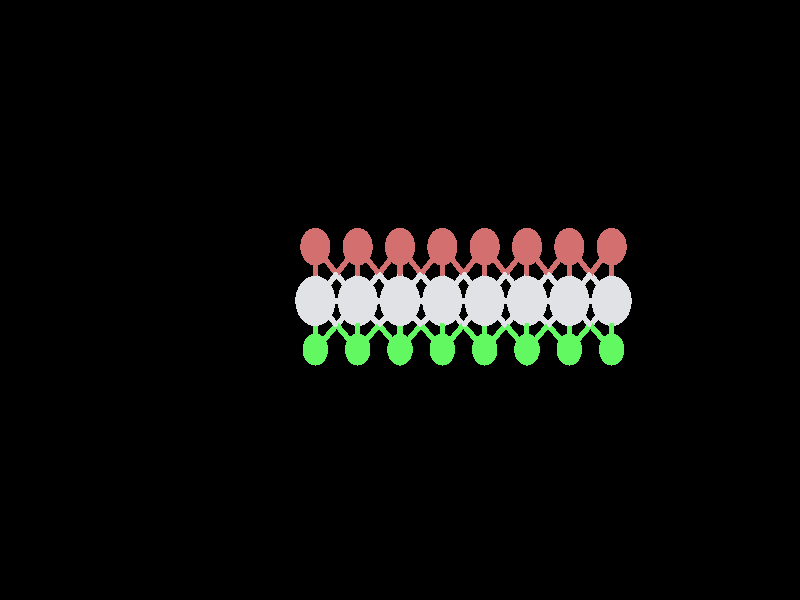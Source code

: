 #include "colors.inc"
#include "finish.inc"

global_settings {assumed_gamma 1 max_trace_level 6}
background {color White transmit 1.0}
camera {orthographic
  right -31.94*x up 19.14*y
  direction 1.00*z
  location <0,0,50.00> look_at <0,0,0>}


light_source {<  2.00,   3.00,  40.00> color White
  area_light <0.70, 0, 0>, <0, 0.70, 0>, 3, 3
  adaptive 1 jitter}
// no fog
#declare simple = finish {phong 0.7}
#declare pale = finish {ambient 0.5 diffuse 0.85 roughness 0.001 specular 0.200 }
#declare intermediate = finish {ambient 0.3 diffuse 0.6 specular 0.1 roughness 0.04}
#declare vmd = finish {ambient 0.0 diffuse 0.65 phong 0.1 phong_size 40.0 specular 0.5 }
#declare jmol = finish {ambient 0.2 diffuse 0.6 specular 1 roughness 0.001 metallic}
#declare ase2 = finish {ambient 0.05 brilliance 3 diffuse 0.6 metallic specular 0.7 roughness 0.04 reflection 0.15}
#declare ase3 = finish {ambient 0.15 brilliance 2 diffuse 0.6 metallic specular 1.0 roughness 0.001 reflection 0.0}
#declare glass = finish {ambient 0.05 diffuse 0.3 specular 1.0 roughness 0.001}
#declare glass2 = finish {ambient 0.01 diffuse 0.3 specular 1.0 reflection 0.25 roughness 0.001}
#declare Rcell = 0.000;
#declare Rbond = 0.100;

#macro atom(LOC, R, COL, TRANS, FIN)
  sphere{LOC, R texture{pigment{color COL transmit TRANS} finish{FIN}}}
#end
#macro constrain(LOC, R, COL, TRANS FIN)
union{torus{R, Rcell rotate 45*z texture{pigment{color COL transmit TRANS} finish{FIN}}}
     torus{R, Rcell rotate -45*z texture{pigment{color COL transmit TRANS} finish{FIN}}}
     translate LOC}
#end

cylinder {< -5.07,  -9.12,  -0.00>, < 15.21,  -9.12,  -0.00>, Rcell pigment {Black}}
cylinder {<-15.21,  -9.12, -17.56>, <  5.07,  -9.12, -17.56>, Rcell pigment {Black}}
cylinder {<-15.21,   9.12, -17.56>, <  5.07,   9.12, -17.56>, Rcell pigment {Black}}
cylinder {< -5.07,   9.12,  -0.00>, < 15.21,   9.12,   0.00>, Rcell pigment {Black}}
cylinder {< -5.07,  -9.12,  -0.00>, <-15.21,  -9.12, -17.56>, Rcell pigment {Black}}
cylinder {< 15.21,  -9.12,  -0.00>, <  5.07,  -9.12, -17.56>, Rcell pigment {Black}}
cylinder {< 15.21,   9.12,   0.00>, <  5.07,   9.12, -17.56>, Rcell pigment {Black}}
cylinder {< -5.07,   9.12,  -0.00>, <-15.21,   9.12, -17.56>, Rcell pigment {Black}}
cylinder {< -5.07,  -9.12,  -0.00>, < -5.07,   9.12,  -0.00>, Rcell pigment {Black}}
cylinder {< 15.21,  -9.12,  -0.00>, < 15.21,   9.12,   0.00>, Rcell pigment {Black}}
cylinder {<  5.07,  -9.12, -17.56>, <  5.07,   9.12, -17.56>, Rcell pigment {Black}}
cylinder {<-15.21,  -9.12, -17.56>, <-15.21,   9.12, -17.56>, Rcell pigment {Black}}
atom(< -3.38,  -0.03,  -2.93>, 0.80, rgb <0.75, 0.76, 0.78>, 0.0, ase3) // #0
atom(< -1.69,   1.70,  -3.90>, 0.60, rgb <0.65, 0.16, 0.16>, 0.0, ase3) // #1
atom(< -1.69,  -1.58,  -3.90>, 0.51, rgb <0.12, 0.94, 0.12>, 0.0, ase3) // #2
atom(< -3.38,   1.70,  -6.83>, 0.60, rgb <0.65, 0.16, 0.16>, 0.0, ase3) // #3
atom(< -3.38,  -1.58,  -6.83>, 0.51, rgb <0.12, 0.94, 0.12>, 0.0, ase3) // #4
atom(<  0.00,  -0.03,  -2.93>, 0.80, rgb <0.75, 0.76, 0.78>, 0.0, ase3) // #5
atom(<  1.69,   1.70,  -3.90>, 0.60, rgb <0.65, 0.16, 0.16>, 0.0, ase3) // #6
atom(<  1.69,  -1.58,  -3.90>, 0.51, rgb <0.12, 0.94, 0.12>, 0.0, ase3) // #7
atom(< -1.69,  -0.03,  -5.85>, 0.80, rgb <0.75, 0.76, 0.78>, 0.0, ase3) // #8
atom(<  0.00,   1.70,  -6.83>, 0.60, rgb <0.65, 0.16, 0.16>, 0.0, ase3) // #9
atom(<  0.00,  -1.58,  -6.83>, 0.51, rgb <0.12, 0.94, 0.12>, 0.0, ase3) // #10
atom(< -3.38,  -0.03,  -8.78>, 0.80, rgb <0.75, 0.76, 0.78>, 0.0, ase3) // #11
atom(< -1.69,   1.70,  -9.76>, 0.60, rgb <0.65, 0.16, 0.16>, 0.0, ase3) // #12
atom(< -1.69,  -1.58,  -9.76>, 0.51, rgb <0.12, 0.94, 0.12>, 0.0, ase3) // #13
atom(< -3.38,   1.70, -12.68>, 0.60, rgb <0.65, 0.16, 0.16>, 0.0, ase3) // #14
atom(< -3.38,  -1.58, -12.68>, 0.51, rgb <0.12, 0.94, 0.12>, 0.0, ase3) // #15
atom(<  3.38,  -0.03,  -2.93>, 0.80, rgb <0.75, 0.76, 0.78>, 0.0, ase3) // #16
atom(<  5.07,   1.70,  -3.90>, 0.60, rgb <0.65, 0.16, 0.16>, 0.0, ase3) // #17
atom(<  5.07,  -1.58,  -3.90>, 0.51, rgb <0.12, 0.94, 0.12>, 0.0, ase3) // #18
atom(<  1.69,  -0.03,  -5.85>, 0.80, rgb <0.75, 0.76, 0.78>, 0.0, ase3) // #19
atom(<  3.38,   1.70,  -6.83>, 0.60, rgb <0.65, 0.16, 0.16>, 0.0, ase3) // #20
atom(<  3.38,  -1.58,  -6.83>, 0.51, rgb <0.12, 0.94, 0.12>, 0.0, ase3) // #21
atom(<  0.00,  -0.03,  -8.78>, 0.80, rgb <0.75, 0.76, 0.78>, 0.0, ase3) // #22
atom(<  1.69,   1.70,  -9.76>, 0.60, rgb <0.65, 0.16, 0.16>, 0.0, ase3) // #23
atom(<  1.69,  -1.58,  -9.76>, 0.51, rgb <0.12, 0.94, 0.12>, 0.0, ase3) // #24
atom(< -1.69,  -0.03, -11.71>, 0.80, rgb <0.75, 0.76, 0.78>, 0.0, ase3) // #25
atom(<  0.00,   1.70, -12.68>, 0.60, rgb <0.65, 0.16, 0.16>, 0.0, ase3) // #26
atom(<  0.00,  -1.58, -12.68>, 0.51, rgb <0.12, 0.94, 0.12>, 0.0, ase3) // #27
atom(<  6.76,  -0.03,  -2.93>, 0.80, rgb <0.75, 0.76, 0.78>, 0.0, ase3) // #28
atom(<  8.45,   1.70,  -3.90>, 0.60, rgb <0.65, 0.16, 0.16>, 0.0, ase3) // #29
atom(<  8.45,  -1.58,  -3.90>, 0.51, rgb <0.12, 0.94, 0.12>, 0.0, ase3) // #30
atom(<  5.07,  -0.03,  -5.85>, 0.80, rgb <0.75, 0.76, 0.78>, 0.0, ase3) // #31
atom(<  6.76,   1.70,  -6.83>, 0.60, rgb <0.65, 0.16, 0.16>, 0.0, ase3) // #32
atom(<  6.76,  -1.58,  -6.83>, 0.51, rgb <0.12, 0.94, 0.12>, 0.0, ase3) // #33
atom(<  3.38,  -0.03,  -8.78>, 0.80, rgb <0.75, 0.76, 0.78>, 0.0, ase3) // #34
atom(<  5.07,   1.70,  -9.76>, 0.60, rgb <0.65, 0.16, 0.16>, 0.0, ase3) // #35
atom(<  5.07,  -1.58,  -9.76>, 0.51, rgb <0.12, 0.94, 0.12>, 0.0, ase3) // #36
atom(<  1.69,  -0.03, -11.71>, 0.80, rgb <0.75, 0.76, 0.78>, 0.0, ase3) // #37
atom(<  3.38,   1.70, -12.68>, 0.60, rgb <0.65, 0.16, 0.16>, 0.0, ase3) // #38
atom(<  3.38,  -1.58, -12.68>, 0.51, rgb <0.12, 0.94, 0.12>, 0.0, ase3) // #39
atom(<  8.45,  -0.03,  -5.85>, 0.80, rgb <0.75, 0.76, 0.78>, 0.0, ase3) // #40
atom(<  6.76,  -0.03,  -8.78>, 0.80, rgb <0.75, 0.76, 0.78>, 0.0, ase3) // #41
atom(<  8.45,   1.70,  -9.76>, 0.60, rgb <0.65, 0.16, 0.16>, 0.0, ase3) // #42
atom(<  8.45,  -1.58,  -9.76>, 0.51, rgb <0.12, 0.94, 0.12>, 0.0, ase3) // #43
atom(<  5.07,  -0.03, -11.71>, 0.80, rgb <0.75, 0.76, 0.78>, 0.0, ase3) // #44
atom(<  6.76,   1.70, -12.68>, 0.60, rgb <0.65, 0.16, 0.16>, 0.0, ase3) // #45
atom(<  6.76,  -1.58, -12.68>, 0.51, rgb <0.12, 0.94, 0.12>, 0.0, ase3) // #46
cylinder {< -3.38,  -0.03,  -2.93>, < -2.53,   0.83,  -3.41>, Rbond texture{pigment {color rgb <0.75, 0.76, 0.78> transmit 0.0} finish{ase3}}}
cylinder {< -1.69,   1.70,  -3.90>, < -2.53,   0.83,  -3.41>, Rbond texture{pigment {color rgb <0.65, 0.16, 0.16> transmit 0.0} finish{ase3}}}
cylinder {< -3.38,  -0.03,  -2.93>, < -1.69,  -0.03,  -2.93>, Rbond texture{pigment {color rgb <0.75, 0.76, 0.78> transmit 0.0} finish{ase3}}}
cylinder {<  0.00,  -0.03,  -2.93>, < -1.69,  -0.03,  -2.93>, Rbond texture{pigment {color rgb <0.75, 0.76, 0.78> transmit 0.0} finish{ase3}}}
cylinder {< -3.38,  -0.03,  -2.93>, < -2.53,  -0.03,  -4.39>, Rbond texture{pigment {color rgb <0.75, 0.76, 0.78> transmit 0.0} finish{ase3}}}
cylinder {< -1.69,  -0.03,  -5.85>, < -2.53,  -0.03,  -4.39>, Rbond texture{pigment {color rgb <0.75, 0.76, 0.78> transmit 0.0} finish{ase3}}}
cylinder {< -3.38,  -0.03,  -2.93>, < -2.53,  -0.80,  -3.41>, Rbond texture{pigment {color rgb <0.75, 0.76, 0.78> transmit 0.0} finish{ase3}}}
cylinder {< -1.69,  -1.58,  -3.90>, < -2.53,  -0.80,  -3.41>, Rbond texture{pigment {color rgb <0.12, 0.94, 0.12> transmit 0.0} finish{ase3}}}
cylinder {< -1.69,   1.70,  -3.90>, < -0.84,   0.83,  -3.41>, Rbond texture{pigment {color rgb <0.65, 0.16, 0.16> transmit 0.0} finish{ase3}}}
cylinder {<  0.00,  -0.03,  -2.93>, < -0.84,   0.83,  -3.41>, Rbond texture{pigment {color rgb <0.75, 0.76, 0.78> transmit 0.0} finish{ase3}}}
cylinder {< -1.69,   1.70,  -3.90>, < -1.69,   0.83,  -4.88>, Rbond texture{pigment {color rgb <0.65, 0.16, 0.16> transmit 0.0} finish{ase3}}}
cylinder {< -1.69,  -0.03,  -5.85>, < -1.69,   0.83,  -4.88>, Rbond texture{pigment {color rgb <0.75, 0.76, 0.78> transmit 0.0} finish{ase3}}}
cylinder {< -1.69,  -1.58,  -3.90>, < -0.84,  -0.80,  -3.41>, Rbond texture{pigment {color rgb <0.12, 0.94, 0.12> transmit 0.0} finish{ase3}}}
cylinder {<  0.00,  -0.03,  -2.93>, < -0.84,  -0.80,  -3.41>, Rbond texture{pigment {color rgb <0.75, 0.76, 0.78> transmit 0.0} finish{ase3}}}
cylinder {< -1.69,  -1.58,  -3.90>, < -1.69,  -0.80,  -4.88>, Rbond texture{pigment {color rgb <0.12, 0.94, 0.12> transmit 0.0} finish{ase3}}}
cylinder {< -1.69,  -0.03,  -5.85>, < -1.69,  -0.80,  -4.88>, Rbond texture{pigment {color rgb <0.75, 0.76, 0.78> transmit 0.0} finish{ase3}}}
cylinder {< -3.38,   1.70,  -6.83>, < -2.53,   0.83,  -6.34>, Rbond texture{pigment {color rgb <0.65, 0.16, 0.16> transmit 0.0} finish{ase3}}}
cylinder {< -1.69,  -0.03,  -5.85>, < -2.53,   0.83,  -6.34>, Rbond texture{pigment {color rgb <0.75, 0.76, 0.78> transmit 0.0} finish{ase3}}}
cylinder {< -3.38,   1.70,  -6.83>, < -3.38,   0.83,  -7.80>, Rbond texture{pigment {color rgb <0.65, 0.16, 0.16> transmit 0.0} finish{ase3}}}
cylinder {< -3.38,  -0.03,  -8.78>, < -3.38,   0.83,  -7.80>, Rbond texture{pigment {color rgb <0.75, 0.76, 0.78> transmit 0.0} finish{ase3}}}
cylinder {< -3.38,  -1.58,  -6.83>, < -2.53,  -0.80,  -6.34>, Rbond texture{pigment {color rgb <0.12, 0.94, 0.12> transmit 0.0} finish{ase3}}}
cylinder {< -1.69,  -0.03,  -5.85>, < -2.53,  -0.80,  -6.34>, Rbond texture{pigment {color rgb <0.75, 0.76, 0.78> transmit 0.0} finish{ase3}}}
cylinder {< -3.38,  -1.58,  -6.83>, < -3.38,  -0.80,  -7.80>, Rbond texture{pigment {color rgb <0.12, 0.94, 0.12> transmit 0.0} finish{ase3}}}
cylinder {< -3.38,  -0.03,  -8.78>, < -3.38,  -0.80,  -7.80>, Rbond texture{pigment {color rgb <0.75, 0.76, 0.78> transmit 0.0} finish{ase3}}}
cylinder {<  0.00,  -0.03,  -2.93>, <  0.84,  -0.03,  -4.39>, Rbond texture{pigment {color rgb <0.75, 0.76, 0.78> transmit 0.0} finish{ase3}}}
cylinder {<  1.69,  -0.03,  -5.85>, <  0.84,  -0.03,  -4.39>, Rbond texture{pigment {color rgb <0.75, 0.76, 0.78> transmit 0.0} finish{ase3}}}
cylinder {<  0.00,  -0.03,  -2.93>, < -0.84,  -0.03,  -4.39>, Rbond texture{pigment {color rgb <0.75, 0.76, 0.78> transmit 0.0} finish{ase3}}}
cylinder {< -1.69,  -0.03,  -5.85>, < -0.84,  -0.03,  -4.39>, Rbond texture{pigment {color rgb <0.75, 0.76, 0.78> transmit 0.0} finish{ase3}}}
cylinder {<  0.00,  -0.03,  -2.93>, <  0.84,   0.83,  -3.41>, Rbond texture{pigment {color rgb <0.75, 0.76, 0.78> transmit 0.0} finish{ase3}}}
cylinder {<  1.69,   1.70,  -3.90>, <  0.84,   0.83,  -3.41>, Rbond texture{pigment {color rgb <0.65, 0.16, 0.16> transmit 0.0} finish{ase3}}}
cylinder {<  0.00,  -0.03,  -2.93>, <  0.84,  -0.80,  -3.41>, Rbond texture{pigment {color rgb <0.75, 0.76, 0.78> transmit 0.0} finish{ase3}}}
cylinder {<  1.69,  -1.58,  -3.90>, <  0.84,  -0.80,  -3.41>, Rbond texture{pigment {color rgb <0.12, 0.94, 0.12> transmit 0.0} finish{ase3}}}
cylinder {<  0.00,  -0.03,  -2.93>, <  1.69,  -0.03,  -2.93>, Rbond texture{pigment {color rgb <0.75, 0.76, 0.78> transmit 0.0} finish{ase3}}}
cylinder {<  3.38,  -0.03,  -2.93>, <  1.69,  -0.03,  -2.93>, Rbond texture{pigment {color rgb <0.75, 0.76, 0.78> transmit 0.0} finish{ase3}}}
cylinder {<  1.69,   1.70,  -3.90>, <  1.69,   0.83,  -4.88>, Rbond texture{pigment {color rgb <0.65, 0.16, 0.16> transmit 0.0} finish{ase3}}}
cylinder {<  1.69,  -0.03,  -5.85>, <  1.69,   0.83,  -4.88>, Rbond texture{pigment {color rgb <0.75, 0.76, 0.78> transmit 0.0} finish{ase3}}}
cylinder {<  1.69,   1.70,  -3.90>, <  2.53,   0.83,  -3.41>, Rbond texture{pigment {color rgb <0.65, 0.16, 0.16> transmit 0.0} finish{ase3}}}
cylinder {<  3.38,  -0.03,  -2.93>, <  2.53,   0.83,  -3.41>, Rbond texture{pigment {color rgb <0.75, 0.76, 0.78> transmit 0.0} finish{ase3}}}
cylinder {<  1.69,  -1.58,  -3.90>, <  1.69,  -0.80,  -4.88>, Rbond texture{pigment {color rgb <0.12, 0.94, 0.12> transmit 0.0} finish{ase3}}}
cylinder {<  1.69,  -0.03,  -5.85>, <  1.69,  -0.80,  -4.88>, Rbond texture{pigment {color rgb <0.75, 0.76, 0.78> transmit 0.0} finish{ase3}}}
cylinder {<  1.69,  -1.58,  -3.90>, <  2.53,  -0.80,  -3.41>, Rbond texture{pigment {color rgb <0.12, 0.94, 0.12> transmit 0.0} finish{ase3}}}
cylinder {<  3.38,  -0.03,  -2.93>, <  2.53,  -0.80,  -3.41>, Rbond texture{pigment {color rgb <0.75, 0.76, 0.78> transmit 0.0} finish{ase3}}}
cylinder {< -1.69,  -0.03,  -5.85>, <  0.00,  -0.03,  -5.85>, Rbond texture{pigment {color rgb <0.75, 0.76, 0.78> transmit 0.0} finish{ase3}}}
cylinder {<  1.69,  -0.03,  -5.85>, <  0.00,  -0.03,  -5.85>, Rbond texture{pigment {color rgb <0.75, 0.76, 0.78> transmit 0.0} finish{ase3}}}
cylinder {< -1.69,  -0.03,  -5.85>, < -0.84,   0.83,  -6.34>, Rbond texture{pigment {color rgb <0.75, 0.76, 0.78> transmit 0.0} finish{ase3}}}
cylinder {<  0.00,   1.70,  -6.83>, < -0.84,   0.83,  -6.34>, Rbond texture{pigment {color rgb <0.65, 0.16, 0.16> transmit 0.0} finish{ase3}}}
cylinder {< -1.69,  -0.03,  -5.85>, < -0.84,  -0.80,  -6.34>, Rbond texture{pigment {color rgb <0.75, 0.76, 0.78> transmit 0.0} finish{ase3}}}
cylinder {<  0.00,  -1.58,  -6.83>, < -0.84,  -0.80,  -6.34>, Rbond texture{pigment {color rgb <0.12, 0.94, 0.12> transmit 0.0} finish{ase3}}}
cylinder {< -1.69,  -0.03,  -5.85>, < -2.53,  -0.03,  -7.32>, Rbond texture{pigment {color rgb <0.75, 0.76, 0.78> transmit 0.0} finish{ase3}}}
cylinder {< -3.38,  -0.03,  -8.78>, < -2.53,  -0.03,  -7.32>, Rbond texture{pigment {color rgb <0.75, 0.76, 0.78> transmit 0.0} finish{ase3}}}
cylinder {< -1.69,  -0.03,  -5.85>, < -0.84,  -0.03,  -7.32>, Rbond texture{pigment {color rgb <0.75, 0.76, 0.78> transmit 0.0} finish{ase3}}}
cylinder {<  0.00,  -0.03,  -8.78>, < -0.84,  -0.03,  -7.32>, Rbond texture{pigment {color rgb <0.75, 0.76, 0.78> transmit 0.0} finish{ase3}}}
cylinder {<  0.00,   1.70,  -6.83>, <  0.84,   0.83,  -6.34>, Rbond texture{pigment {color rgb <0.65, 0.16, 0.16> transmit 0.0} finish{ase3}}}
cylinder {<  1.69,  -0.03,  -5.85>, <  0.84,   0.83,  -6.34>, Rbond texture{pigment {color rgb <0.75, 0.76, 0.78> transmit 0.0} finish{ase3}}}
cylinder {<  0.00,   1.70,  -6.83>, <  0.00,   0.83,  -7.80>, Rbond texture{pigment {color rgb <0.65, 0.16, 0.16> transmit 0.0} finish{ase3}}}
cylinder {<  0.00,  -0.03,  -8.78>, <  0.00,   0.83,  -7.80>, Rbond texture{pigment {color rgb <0.75, 0.76, 0.78> transmit 0.0} finish{ase3}}}
cylinder {<  0.00,  -1.58,  -6.83>, <  0.84,  -0.80,  -6.34>, Rbond texture{pigment {color rgb <0.12, 0.94, 0.12> transmit 0.0} finish{ase3}}}
cylinder {<  1.69,  -0.03,  -5.85>, <  0.84,  -0.80,  -6.34>, Rbond texture{pigment {color rgb <0.75, 0.76, 0.78> transmit 0.0} finish{ase3}}}
cylinder {<  0.00,  -1.58,  -6.83>, <  0.00,  -0.80,  -7.80>, Rbond texture{pigment {color rgb <0.12, 0.94, 0.12> transmit 0.0} finish{ase3}}}
cylinder {<  0.00,  -0.03,  -8.78>, <  0.00,  -0.80,  -7.80>, Rbond texture{pigment {color rgb <0.75, 0.76, 0.78> transmit 0.0} finish{ase3}}}
cylinder {< -3.38,  -0.03,  -8.78>, < -2.53,  -0.80,  -9.27>, Rbond texture{pigment {color rgb <0.75, 0.76, 0.78> transmit 0.0} finish{ase3}}}
cylinder {< -1.69,  -1.58,  -9.76>, < -2.53,  -0.80,  -9.27>, Rbond texture{pigment {color rgb <0.12, 0.94, 0.12> transmit 0.0} finish{ase3}}}
cylinder {< -3.38,  -0.03,  -8.78>, < -2.53,  -0.03, -10.24>, Rbond texture{pigment {color rgb <0.75, 0.76, 0.78> transmit 0.0} finish{ase3}}}
cylinder {< -1.69,  -0.03, -11.71>, < -2.53,  -0.03, -10.24>, Rbond texture{pigment {color rgb <0.75, 0.76, 0.78> transmit 0.0} finish{ase3}}}
cylinder {< -3.38,  -0.03,  -8.78>, < -2.53,   0.83,  -9.27>, Rbond texture{pigment {color rgb <0.75, 0.76, 0.78> transmit 0.0} finish{ase3}}}
cylinder {< -1.69,   1.70,  -9.76>, < -2.53,   0.83,  -9.27>, Rbond texture{pigment {color rgb <0.65, 0.16, 0.16> transmit 0.0} finish{ase3}}}
cylinder {< -3.38,  -0.03,  -8.78>, < -1.69,  -0.03,  -8.78>, Rbond texture{pigment {color rgb <0.75, 0.76, 0.78> transmit 0.0} finish{ase3}}}
cylinder {<  0.00,  -0.03,  -8.78>, < -1.69,  -0.03,  -8.78>, Rbond texture{pigment {color rgb <0.75, 0.76, 0.78> transmit 0.0} finish{ase3}}}
cylinder {< -1.69,   1.70,  -9.76>, < -1.69,   0.83, -10.73>, Rbond texture{pigment {color rgb <0.65, 0.16, 0.16> transmit 0.0} finish{ase3}}}
cylinder {< -1.69,  -0.03, -11.71>, < -1.69,   0.83, -10.73>, Rbond texture{pigment {color rgb <0.75, 0.76, 0.78> transmit 0.0} finish{ase3}}}
cylinder {< -1.69,   1.70,  -9.76>, < -0.84,   0.83,  -9.27>, Rbond texture{pigment {color rgb <0.65, 0.16, 0.16> transmit 0.0} finish{ase3}}}
cylinder {<  0.00,  -0.03,  -8.78>, < -0.84,   0.83,  -9.27>, Rbond texture{pigment {color rgb <0.75, 0.76, 0.78> transmit 0.0} finish{ase3}}}
cylinder {< -1.69,  -1.58,  -9.76>, < -1.69,  -0.80, -10.73>, Rbond texture{pigment {color rgb <0.12, 0.94, 0.12> transmit 0.0} finish{ase3}}}
cylinder {< -1.69,  -0.03, -11.71>, < -1.69,  -0.80, -10.73>, Rbond texture{pigment {color rgb <0.75, 0.76, 0.78> transmit 0.0} finish{ase3}}}
cylinder {< -1.69,  -1.58,  -9.76>, < -0.84,  -0.80,  -9.27>, Rbond texture{pigment {color rgb <0.12, 0.94, 0.12> transmit 0.0} finish{ase3}}}
cylinder {<  0.00,  -0.03,  -8.78>, < -0.84,  -0.80,  -9.27>, Rbond texture{pigment {color rgb <0.75, 0.76, 0.78> transmit 0.0} finish{ase3}}}
cylinder {< -3.38,   1.70, -12.68>, < -2.53,   0.83, -12.19>, Rbond texture{pigment {color rgb <0.65, 0.16, 0.16> transmit 0.0} finish{ase3}}}
cylinder {< -1.69,  -0.03, -11.71>, < -2.53,   0.83, -12.19>, Rbond texture{pigment {color rgb <0.75, 0.76, 0.78> transmit 0.0} finish{ase3}}}
cylinder {< -3.38,  -1.58, -12.68>, < -2.53,  -0.80, -12.19>, Rbond texture{pigment {color rgb <0.12, 0.94, 0.12> transmit 0.0} finish{ase3}}}
cylinder {< -1.69,  -0.03, -11.71>, < -2.53,  -0.80, -12.19>, Rbond texture{pigment {color rgb <0.75, 0.76, 0.78> transmit 0.0} finish{ase3}}}
cylinder {<  3.38,  -0.03,  -2.93>, <  2.53,  -0.03,  -4.39>, Rbond texture{pigment {color rgb <0.75, 0.76, 0.78> transmit 0.0} finish{ase3}}}
cylinder {<  1.69,  -0.03,  -5.85>, <  2.53,  -0.03,  -4.39>, Rbond texture{pigment {color rgb <0.75, 0.76, 0.78> transmit 0.0} finish{ase3}}}
cylinder {<  3.38,  -0.03,  -2.93>, <  5.07,  -0.03,  -2.93>, Rbond texture{pigment {color rgb <0.75, 0.76, 0.78> transmit 0.0} finish{ase3}}}
cylinder {<  6.76,  -0.03,  -2.93>, <  5.07,  -0.03,  -2.93>, Rbond texture{pigment {color rgb <0.75, 0.76, 0.78> transmit 0.0} finish{ase3}}}
cylinder {<  3.38,  -0.03,  -2.93>, <  4.22,   0.83,  -3.41>, Rbond texture{pigment {color rgb <0.75, 0.76, 0.78> transmit 0.0} finish{ase3}}}
cylinder {<  5.07,   1.70,  -3.90>, <  4.22,   0.83,  -3.41>, Rbond texture{pigment {color rgb <0.65, 0.16, 0.16> transmit 0.0} finish{ase3}}}
cylinder {<  3.38,  -0.03,  -2.93>, <  4.22,  -0.80,  -3.41>, Rbond texture{pigment {color rgb <0.75, 0.76, 0.78> transmit 0.0} finish{ase3}}}
cylinder {<  5.07,  -1.58,  -3.90>, <  4.22,  -0.80,  -3.41>, Rbond texture{pigment {color rgb <0.12, 0.94, 0.12> transmit 0.0} finish{ase3}}}
cylinder {<  3.38,  -0.03,  -2.93>, <  4.22,  -0.03,  -4.39>, Rbond texture{pigment {color rgb <0.75, 0.76, 0.78> transmit 0.0} finish{ase3}}}
cylinder {<  5.07,  -0.03,  -5.85>, <  4.22,  -0.03,  -4.39>, Rbond texture{pigment {color rgb <0.75, 0.76, 0.78> transmit 0.0} finish{ase3}}}
cylinder {<  5.07,   1.70,  -3.90>, <  5.91,   0.83,  -3.41>, Rbond texture{pigment {color rgb <0.65, 0.16, 0.16> transmit 0.0} finish{ase3}}}
cylinder {<  6.76,  -0.03,  -2.93>, <  5.91,   0.83,  -3.41>, Rbond texture{pigment {color rgb <0.75, 0.76, 0.78> transmit 0.0} finish{ase3}}}
cylinder {<  5.07,   1.70,  -3.90>, <  5.07,   0.83,  -4.88>, Rbond texture{pigment {color rgb <0.65, 0.16, 0.16> transmit 0.0} finish{ase3}}}
cylinder {<  5.07,  -0.03,  -5.85>, <  5.07,   0.83,  -4.88>, Rbond texture{pigment {color rgb <0.75, 0.76, 0.78> transmit 0.0} finish{ase3}}}
cylinder {<  5.07,  -1.58,  -3.90>, <  5.91,  -0.80,  -3.41>, Rbond texture{pigment {color rgb <0.12, 0.94, 0.12> transmit 0.0} finish{ase3}}}
cylinder {<  6.76,  -0.03,  -2.93>, <  5.91,  -0.80,  -3.41>, Rbond texture{pigment {color rgb <0.75, 0.76, 0.78> transmit 0.0} finish{ase3}}}
cylinder {<  5.07,  -1.58,  -3.90>, <  5.07,  -0.80,  -4.88>, Rbond texture{pigment {color rgb <0.12, 0.94, 0.12> transmit 0.0} finish{ase3}}}
cylinder {<  5.07,  -0.03,  -5.85>, <  5.07,  -0.80,  -4.88>, Rbond texture{pigment {color rgb <0.75, 0.76, 0.78> transmit 0.0} finish{ase3}}}
cylinder {<  1.69,  -0.03,  -5.85>, <  0.84,  -0.03,  -7.32>, Rbond texture{pigment {color rgb <0.75, 0.76, 0.78> transmit 0.0} finish{ase3}}}
cylinder {<  0.00,  -0.03,  -8.78>, <  0.84,  -0.03,  -7.32>, Rbond texture{pigment {color rgb <0.75, 0.76, 0.78> transmit 0.0} finish{ase3}}}
cylinder {<  1.69,  -0.03,  -5.85>, <  2.53,  -0.80,  -6.34>, Rbond texture{pigment {color rgb <0.75, 0.76, 0.78> transmit 0.0} finish{ase3}}}
cylinder {<  3.38,  -1.58,  -6.83>, <  2.53,  -0.80,  -6.34>, Rbond texture{pigment {color rgb <0.12, 0.94, 0.12> transmit 0.0} finish{ase3}}}
cylinder {<  1.69,  -0.03,  -5.85>, <  2.53,   0.83,  -6.34>, Rbond texture{pigment {color rgb <0.75, 0.76, 0.78> transmit 0.0} finish{ase3}}}
cylinder {<  3.38,   1.70,  -6.83>, <  2.53,   0.83,  -6.34>, Rbond texture{pigment {color rgb <0.65, 0.16, 0.16> transmit 0.0} finish{ase3}}}
cylinder {<  1.69,  -0.03,  -5.85>, <  3.38,  -0.03,  -5.85>, Rbond texture{pigment {color rgb <0.75, 0.76, 0.78> transmit 0.0} finish{ase3}}}
cylinder {<  5.07,  -0.03,  -5.85>, <  3.38,  -0.03,  -5.85>, Rbond texture{pigment {color rgb <0.75, 0.76, 0.78> transmit 0.0} finish{ase3}}}
cylinder {<  1.69,  -0.03,  -5.85>, <  2.53,  -0.03,  -7.32>, Rbond texture{pigment {color rgb <0.75, 0.76, 0.78> transmit 0.0} finish{ase3}}}
cylinder {<  3.38,  -0.03,  -8.78>, <  2.53,  -0.03,  -7.32>, Rbond texture{pigment {color rgb <0.75, 0.76, 0.78> transmit 0.0} finish{ase3}}}
cylinder {<  3.38,   1.70,  -6.83>, <  4.22,   0.83,  -6.34>, Rbond texture{pigment {color rgb <0.65, 0.16, 0.16> transmit 0.0} finish{ase3}}}
cylinder {<  5.07,  -0.03,  -5.85>, <  4.22,   0.83,  -6.34>, Rbond texture{pigment {color rgb <0.75, 0.76, 0.78> transmit 0.0} finish{ase3}}}
cylinder {<  3.38,   1.70,  -6.83>, <  3.38,   0.83,  -7.80>, Rbond texture{pigment {color rgb <0.65, 0.16, 0.16> transmit 0.0} finish{ase3}}}
cylinder {<  3.38,  -0.03,  -8.78>, <  3.38,   0.83,  -7.80>, Rbond texture{pigment {color rgb <0.75, 0.76, 0.78> transmit 0.0} finish{ase3}}}
cylinder {<  3.38,  -1.58,  -6.83>, <  4.22,  -0.80,  -6.34>, Rbond texture{pigment {color rgb <0.12, 0.94, 0.12> transmit 0.0} finish{ase3}}}
cylinder {<  5.07,  -0.03,  -5.85>, <  4.22,  -0.80,  -6.34>, Rbond texture{pigment {color rgb <0.75, 0.76, 0.78> transmit 0.0} finish{ase3}}}
cylinder {<  3.38,  -1.58,  -6.83>, <  3.38,  -0.80,  -7.80>, Rbond texture{pigment {color rgb <0.12, 0.94, 0.12> transmit 0.0} finish{ase3}}}
cylinder {<  3.38,  -0.03,  -8.78>, <  3.38,  -0.80,  -7.80>, Rbond texture{pigment {color rgb <0.75, 0.76, 0.78> transmit 0.0} finish{ase3}}}
cylinder {<  0.00,  -0.03,  -8.78>, < -0.84,  -0.03, -10.24>, Rbond texture{pigment {color rgb <0.75, 0.76, 0.78> transmit 0.0} finish{ase3}}}
cylinder {< -1.69,  -0.03, -11.71>, < -0.84,  -0.03, -10.24>, Rbond texture{pigment {color rgb <0.75, 0.76, 0.78> transmit 0.0} finish{ase3}}}
cylinder {<  0.00,  -0.03,  -8.78>, <  0.84,   0.83,  -9.27>, Rbond texture{pigment {color rgb <0.75, 0.76, 0.78> transmit 0.0} finish{ase3}}}
cylinder {<  1.69,   1.70,  -9.76>, <  0.84,   0.83,  -9.27>, Rbond texture{pigment {color rgb <0.65, 0.16, 0.16> transmit 0.0} finish{ase3}}}
cylinder {<  0.00,  -0.03,  -8.78>, <  0.84,  -0.80,  -9.27>, Rbond texture{pigment {color rgb <0.75, 0.76, 0.78> transmit 0.0} finish{ase3}}}
cylinder {<  1.69,  -1.58,  -9.76>, <  0.84,  -0.80,  -9.27>, Rbond texture{pigment {color rgb <0.12, 0.94, 0.12> transmit 0.0} finish{ase3}}}
cylinder {<  0.00,  -0.03,  -8.78>, <  1.69,  -0.03,  -8.78>, Rbond texture{pigment {color rgb <0.75, 0.76, 0.78> transmit 0.0} finish{ase3}}}
cylinder {<  3.38,  -0.03,  -8.78>, <  1.69,  -0.03,  -8.78>, Rbond texture{pigment {color rgb <0.75, 0.76, 0.78> transmit 0.0} finish{ase3}}}
cylinder {<  0.00,  -0.03,  -8.78>, <  0.84,  -0.03, -10.24>, Rbond texture{pigment {color rgb <0.75, 0.76, 0.78> transmit 0.0} finish{ase3}}}
cylinder {<  1.69,  -0.03, -11.71>, <  0.84,  -0.03, -10.24>, Rbond texture{pigment {color rgb <0.75, 0.76, 0.78> transmit 0.0} finish{ase3}}}
cylinder {<  1.69,   1.70,  -9.76>, <  2.53,   0.83,  -9.27>, Rbond texture{pigment {color rgb <0.65, 0.16, 0.16> transmit 0.0} finish{ase3}}}
cylinder {<  3.38,  -0.03,  -8.78>, <  2.53,   0.83,  -9.27>, Rbond texture{pigment {color rgb <0.75, 0.76, 0.78> transmit 0.0} finish{ase3}}}
cylinder {<  1.69,   1.70,  -9.76>, <  1.69,   0.83, -10.73>, Rbond texture{pigment {color rgb <0.65, 0.16, 0.16> transmit 0.0} finish{ase3}}}
cylinder {<  1.69,  -0.03, -11.71>, <  1.69,   0.83, -10.73>, Rbond texture{pigment {color rgb <0.75, 0.76, 0.78> transmit 0.0} finish{ase3}}}
cylinder {<  1.69,  -1.58,  -9.76>, <  2.53,  -0.80,  -9.27>, Rbond texture{pigment {color rgb <0.12, 0.94, 0.12> transmit 0.0} finish{ase3}}}
cylinder {<  3.38,  -0.03,  -8.78>, <  2.53,  -0.80,  -9.27>, Rbond texture{pigment {color rgb <0.75, 0.76, 0.78> transmit 0.0} finish{ase3}}}
cylinder {<  1.69,  -1.58,  -9.76>, <  1.69,  -0.80, -10.73>, Rbond texture{pigment {color rgb <0.12, 0.94, 0.12> transmit 0.0} finish{ase3}}}
cylinder {<  1.69,  -0.03, -11.71>, <  1.69,  -0.80, -10.73>, Rbond texture{pigment {color rgb <0.75, 0.76, 0.78> transmit 0.0} finish{ase3}}}
cylinder {< -1.69,  -0.03, -11.71>, < -0.84,  -0.80, -12.19>, Rbond texture{pigment {color rgb <0.75, 0.76, 0.78> transmit 0.0} finish{ase3}}}
cylinder {<  0.00,  -1.58, -12.68>, < -0.84,  -0.80, -12.19>, Rbond texture{pigment {color rgb <0.12, 0.94, 0.12> transmit 0.0} finish{ase3}}}
cylinder {< -1.69,  -0.03, -11.71>, < -0.84,   0.83, -12.19>, Rbond texture{pigment {color rgb <0.75, 0.76, 0.78> transmit 0.0} finish{ase3}}}
cylinder {<  0.00,   1.70, -12.68>, < -0.84,   0.83, -12.19>, Rbond texture{pigment {color rgb <0.65, 0.16, 0.16> transmit 0.0} finish{ase3}}}
cylinder {< -1.69,  -0.03, -11.71>, <  0.00,  -0.03, -11.71>, Rbond texture{pigment {color rgb <0.75, 0.76, 0.78> transmit 0.0} finish{ase3}}}
cylinder {<  1.69,  -0.03, -11.71>, <  0.00,  -0.03, -11.71>, Rbond texture{pigment {color rgb <0.75, 0.76, 0.78> transmit 0.0} finish{ase3}}}
cylinder {<  0.00,   1.70, -12.68>, <  0.84,   0.83, -12.19>, Rbond texture{pigment {color rgb <0.65, 0.16, 0.16> transmit 0.0} finish{ase3}}}
cylinder {<  1.69,  -0.03, -11.71>, <  0.84,   0.83, -12.19>, Rbond texture{pigment {color rgb <0.75, 0.76, 0.78> transmit 0.0} finish{ase3}}}
cylinder {<  0.00,  -1.58, -12.68>, <  0.84,  -0.80, -12.19>, Rbond texture{pigment {color rgb <0.12, 0.94, 0.12> transmit 0.0} finish{ase3}}}
cylinder {<  1.69,  -0.03, -11.71>, <  0.84,  -0.80, -12.19>, Rbond texture{pigment {color rgb <0.75, 0.76, 0.78> transmit 0.0} finish{ase3}}}
cylinder {<  6.76,  -0.03,  -2.93>, <  7.60,  -0.03,  -4.39>, Rbond texture{pigment {color rgb <0.75, 0.76, 0.78> transmit 0.0} finish{ase3}}}
cylinder {<  8.45,  -0.03,  -5.85>, <  7.60,  -0.03,  -4.39>, Rbond texture{pigment {color rgb <0.75, 0.76, 0.78> transmit 0.0} finish{ase3}}}
cylinder {<  6.76,  -0.03,  -2.93>, <  7.60,  -0.80,  -3.41>, Rbond texture{pigment {color rgb <0.75, 0.76, 0.78> transmit 0.0} finish{ase3}}}
cylinder {<  8.45,  -1.58,  -3.90>, <  7.60,  -0.80,  -3.41>, Rbond texture{pigment {color rgb <0.12, 0.94, 0.12> transmit 0.0} finish{ase3}}}
cylinder {<  6.76,  -0.03,  -2.93>, <  5.91,  -0.03,  -4.39>, Rbond texture{pigment {color rgb <0.75, 0.76, 0.78> transmit 0.0} finish{ase3}}}
cylinder {<  5.07,  -0.03,  -5.85>, <  5.91,  -0.03,  -4.39>, Rbond texture{pigment {color rgb <0.75, 0.76, 0.78> transmit 0.0} finish{ase3}}}
cylinder {<  6.76,  -0.03,  -2.93>, <  7.60,   0.83,  -3.41>, Rbond texture{pigment {color rgb <0.75, 0.76, 0.78> transmit 0.0} finish{ase3}}}
cylinder {<  8.45,   1.70,  -3.90>, <  7.60,   0.83,  -3.41>, Rbond texture{pigment {color rgb <0.65, 0.16, 0.16> transmit 0.0} finish{ase3}}}
cylinder {<  8.45,   1.70,  -3.90>, <  8.45,   0.83,  -4.88>, Rbond texture{pigment {color rgb <0.65, 0.16, 0.16> transmit 0.0} finish{ase3}}}
cylinder {<  8.45,  -0.03,  -5.85>, <  8.45,   0.83,  -4.88>, Rbond texture{pigment {color rgb <0.75, 0.76, 0.78> transmit 0.0} finish{ase3}}}
cylinder {<  8.45,  -1.58,  -3.90>, <  8.45,  -0.80,  -4.88>, Rbond texture{pigment {color rgb <0.12, 0.94, 0.12> transmit 0.0} finish{ase3}}}
cylinder {<  8.45,  -0.03,  -5.85>, <  8.45,  -0.80,  -4.88>, Rbond texture{pigment {color rgb <0.75, 0.76, 0.78> transmit 0.0} finish{ase3}}}
cylinder {<  5.07,  -0.03,  -5.85>, <  6.76,  -0.03,  -5.85>, Rbond texture{pigment {color rgb <0.75, 0.76, 0.78> transmit 0.0} finish{ase3}}}
cylinder {<  8.45,  -0.03,  -5.85>, <  6.76,  -0.03,  -5.85>, Rbond texture{pigment {color rgb <0.75, 0.76, 0.78> transmit 0.0} finish{ase3}}}
cylinder {<  5.07,  -0.03,  -5.85>, <  5.91,   0.83,  -6.34>, Rbond texture{pigment {color rgb <0.75, 0.76, 0.78> transmit 0.0} finish{ase3}}}
cylinder {<  6.76,   1.70,  -6.83>, <  5.91,   0.83,  -6.34>, Rbond texture{pigment {color rgb <0.65, 0.16, 0.16> transmit 0.0} finish{ase3}}}
cylinder {<  5.07,  -0.03,  -5.85>, <  5.91,  -0.80,  -6.34>, Rbond texture{pigment {color rgb <0.75, 0.76, 0.78> transmit 0.0} finish{ase3}}}
cylinder {<  6.76,  -1.58,  -6.83>, <  5.91,  -0.80,  -6.34>, Rbond texture{pigment {color rgb <0.12, 0.94, 0.12> transmit 0.0} finish{ase3}}}
cylinder {<  5.07,  -0.03,  -5.85>, <  4.22,  -0.03,  -7.32>, Rbond texture{pigment {color rgb <0.75, 0.76, 0.78> transmit 0.0} finish{ase3}}}
cylinder {<  3.38,  -0.03,  -8.78>, <  4.22,  -0.03,  -7.32>, Rbond texture{pigment {color rgb <0.75, 0.76, 0.78> transmit 0.0} finish{ase3}}}
cylinder {<  5.07,  -0.03,  -5.85>, <  5.91,  -0.03,  -7.32>, Rbond texture{pigment {color rgb <0.75, 0.76, 0.78> transmit 0.0} finish{ase3}}}
cylinder {<  6.76,  -0.03,  -8.78>, <  5.91,  -0.03,  -7.32>, Rbond texture{pigment {color rgb <0.75, 0.76, 0.78> transmit 0.0} finish{ase3}}}
cylinder {<  6.76,   1.70,  -6.83>, <  7.60,   0.83,  -6.34>, Rbond texture{pigment {color rgb <0.65, 0.16, 0.16> transmit 0.0} finish{ase3}}}
cylinder {<  8.45,  -0.03,  -5.85>, <  7.60,   0.83,  -6.34>, Rbond texture{pigment {color rgb <0.75, 0.76, 0.78> transmit 0.0} finish{ase3}}}
cylinder {<  6.76,   1.70,  -6.83>, <  6.76,   0.83,  -7.80>, Rbond texture{pigment {color rgb <0.65, 0.16, 0.16> transmit 0.0} finish{ase3}}}
cylinder {<  6.76,  -0.03,  -8.78>, <  6.76,   0.83,  -7.80>, Rbond texture{pigment {color rgb <0.75, 0.76, 0.78> transmit 0.0} finish{ase3}}}
cylinder {<  6.76,  -1.58,  -6.83>, <  7.60,  -0.80,  -6.34>, Rbond texture{pigment {color rgb <0.12, 0.94, 0.12> transmit 0.0} finish{ase3}}}
cylinder {<  8.45,  -0.03,  -5.85>, <  7.60,  -0.80,  -6.34>, Rbond texture{pigment {color rgb <0.75, 0.76, 0.78> transmit 0.0} finish{ase3}}}
cylinder {<  6.76,  -1.58,  -6.83>, <  6.76,  -0.80,  -7.80>, Rbond texture{pigment {color rgb <0.12, 0.94, 0.12> transmit 0.0} finish{ase3}}}
cylinder {<  6.76,  -0.03,  -8.78>, <  6.76,  -0.80,  -7.80>, Rbond texture{pigment {color rgb <0.75, 0.76, 0.78> transmit 0.0} finish{ase3}}}
cylinder {<  3.38,  -0.03,  -8.78>, <  5.07,  -0.03,  -8.78>, Rbond texture{pigment {color rgb <0.75, 0.76, 0.78> transmit 0.0} finish{ase3}}}
cylinder {<  6.76,  -0.03,  -8.78>, <  5.07,  -0.03,  -8.78>, Rbond texture{pigment {color rgb <0.75, 0.76, 0.78> transmit 0.0} finish{ase3}}}
cylinder {<  3.38,  -0.03,  -8.78>, <  4.22,   0.83,  -9.27>, Rbond texture{pigment {color rgb <0.75, 0.76, 0.78> transmit 0.0} finish{ase3}}}
cylinder {<  5.07,   1.70,  -9.76>, <  4.22,   0.83,  -9.27>, Rbond texture{pigment {color rgb <0.65, 0.16, 0.16> transmit 0.0} finish{ase3}}}
cylinder {<  3.38,  -0.03,  -8.78>, <  4.22,  -0.80,  -9.27>, Rbond texture{pigment {color rgb <0.75, 0.76, 0.78> transmit 0.0} finish{ase3}}}
cylinder {<  5.07,  -1.58,  -9.76>, <  4.22,  -0.80,  -9.27>, Rbond texture{pigment {color rgb <0.12, 0.94, 0.12> transmit 0.0} finish{ase3}}}
cylinder {<  3.38,  -0.03,  -8.78>, <  2.53,  -0.03, -10.24>, Rbond texture{pigment {color rgb <0.75, 0.76, 0.78> transmit 0.0} finish{ase3}}}
cylinder {<  1.69,  -0.03, -11.71>, <  2.53,  -0.03, -10.24>, Rbond texture{pigment {color rgb <0.75, 0.76, 0.78> transmit 0.0} finish{ase3}}}
cylinder {<  3.38,  -0.03,  -8.78>, <  4.22,  -0.03, -10.24>, Rbond texture{pigment {color rgb <0.75, 0.76, 0.78> transmit 0.0} finish{ase3}}}
cylinder {<  5.07,  -0.03, -11.71>, <  4.22,  -0.03, -10.24>, Rbond texture{pigment {color rgb <0.75, 0.76, 0.78> transmit 0.0} finish{ase3}}}
cylinder {<  5.07,   1.70,  -9.76>, <  5.91,   0.83,  -9.27>, Rbond texture{pigment {color rgb <0.65, 0.16, 0.16> transmit 0.0} finish{ase3}}}
cylinder {<  6.76,  -0.03,  -8.78>, <  5.91,   0.83,  -9.27>, Rbond texture{pigment {color rgb <0.75, 0.76, 0.78> transmit 0.0} finish{ase3}}}
cylinder {<  5.07,   1.70,  -9.76>, <  5.07,   0.83, -10.73>, Rbond texture{pigment {color rgb <0.65, 0.16, 0.16> transmit 0.0} finish{ase3}}}
cylinder {<  5.07,  -0.03, -11.71>, <  5.07,   0.83, -10.73>, Rbond texture{pigment {color rgb <0.75, 0.76, 0.78> transmit 0.0} finish{ase3}}}
cylinder {<  5.07,  -1.58,  -9.76>, <  5.91,  -0.80,  -9.27>, Rbond texture{pigment {color rgb <0.12, 0.94, 0.12> transmit 0.0} finish{ase3}}}
cylinder {<  6.76,  -0.03,  -8.78>, <  5.91,  -0.80,  -9.27>, Rbond texture{pigment {color rgb <0.75, 0.76, 0.78> transmit 0.0} finish{ase3}}}
cylinder {<  5.07,  -1.58,  -9.76>, <  5.07,  -0.80, -10.73>, Rbond texture{pigment {color rgb <0.12, 0.94, 0.12> transmit 0.0} finish{ase3}}}
cylinder {<  5.07,  -0.03, -11.71>, <  5.07,  -0.80, -10.73>, Rbond texture{pigment {color rgb <0.75, 0.76, 0.78> transmit 0.0} finish{ase3}}}
cylinder {<  1.69,  -0.03, -11.71>, <  2.53,  -0.80, -12.19>, Rbond texture{pigment {color rgb <0.75, 0.76, 0.78> transmit 0.0} finish{ase3}}}
cylinder {<  3.38,  -1.58, -12.68>, <  2.53,  -0.80, -12.19>, Rbond texture{pigment {color rgb <0.12, 0.94, 0.12> transmit 0.0} finish{ase3}}}
cylinder {<  1.69,  -0.03, -11.71>, <  2.53,   0.83, -12.19>, Rbond texture{pigment {color rgb <0.75, 0.76, 0.78> transmit 0.0} finish{ase3}}}
cylinder {<  3.38,   1.70, -12.68>, <  2.53,   0.83, -12.19>, Rbond texture{pigment {color rgb <0.65, 0.16, 0.16> transmit 0.0} finish{ase3}}}
cylinder {<  1.69,  -0.03, -11.71>, <  3.38,  -0.03, -11.71>, Rbond texture{pigment {color rgb <0.75, 0.76, 0.78> transmit 0.0} finish{ase3}}}
cylinder {<  5.07,  -0.03, -11.71>, <  3.38,  -0.03, -11.71>, Rbond texture{pigment {color rgb <0.75, 0.76, 0.78> transmit 0.0} finish{ase3}}}
cylinder {<  3.38,   1.70, -12.68>, <  4.22,   0.83, -12.19>, Rbond texture{pigment {color rgb <0.65, 0.16, 0.16> transmit 0.0} finish{ase3}}}
cylinder {<  5.07,  -0.03, -11.71>, <  4.22,   0.83, -12.19>, Rbond texture{pigment {color rgb <0.75, 0.76, 0.78> transmit 0.0} finish{ase3}}}
cylinder {<  3.38,  -1.58, -12.68>, <  4.22,  -0.80, -12.19>, Rbond texture{pigment {color rgb <0.12, 0.94, 0.12> transmit 0.0} finish{ase3}}}
cylinder {<  5.07,  -0.03, -11.71>, <  4.22,  -0.80, -12.19>, Rbond texture{pigment {color rgb <0.75, 0.76, 0.78> transmit 0.0} finish{ase3}}}
cylinder {<  8.45,  -0.03,  -5.85>, <  7.60,  -0.03,  -7.32>, Rbond texture{pigment {color rgb <0.75, 0.76, 0.78> transmit 0.0} finish{ase3}}}
cylinder {<  6.76,  -0.03,  -8.78>, <  7.60,  -0.03,  -7.32>, Rbond texture{pigment {color rgb <0.75, 0.76, 0.78> transmit 0.0} finish{ase3}}}
cylinder {<  6.76,  -0.03,  -8.78>, <  7.60,   0.83,  -9.27>, Rbond texture{pigment {color rgb <0.75, 0.76, 0.78> transmit 0.0} finish{ase3}}}
cylinder {<  8.45,   1.70,  -9.76>, <  7.60,   0.83,  -9.27>, Rbond texture{pigment {color rgb <0.65, 0.16, 0.16> transmit 0.0} finish{ase3}}}
cylinder {<  6.76,  -0.03,  -8.78>, <  7.60,  -0.80,  -9.27>, Rbond texture{pigment {color rgb <0.75, 0.76, 0.78> transmit 0.0} finish{ase3}}}
cylinder {<  8.45,  -1.58,  -9.76>, <  7.60,  -0.80,  -9.27>, Rbond texture{pigment {color rgb <0.12, 0.94, 0.12> transmit 0.0} finish{ase3}}}
cylinder {<  6.76,  -0.03,  -8.78>, <  5.91,  -0.03, -10.24>, Rbond texture{pigment {color rgb <0.75, 0.76, 0.78> transmit 0.0} finish{ase3}}}
cylinder {<  5.07,  -0.03, -11.71>, <  5.91,  -0.03, -10.24>, Rbond texture{pigment {color rgb <0.75, 0.76, 0.78> transmit 0.0} finish{ase3}}}
cylinder {<  5.07,  -0.03, -11.71>, <  5.91,   0.83, -12.19>, Rbond texture{pigment {color rgb <0.75, 0.76, 0.78> transmit 0.0} finish{ase3}}}
cylinder {<  6.76,   1.70, -12.68>, <  5.91,   0.83, -12.19>, Rbond texture{pigment {color rgb <0.65, 0.16, 0.16> transmit 0.0} finish{ase3}}}
cylinder {<  5.07,  -0.03, -11.71>, <  5.91,  -0.80, -12.19>, Rbond texture{pigment {color rgb <0.75, 0.76, 0.78> transmit 0.0} finish{ase3}}}
cylinder {<  6.76,  -1.58, -12.68>, <  5.91,  -0.80, -12.19>, Rbond texture{pigment {color rgb <0.12, 0.94, 0.12> transmit 0.0} finish{ase3}}}
// no constraints
